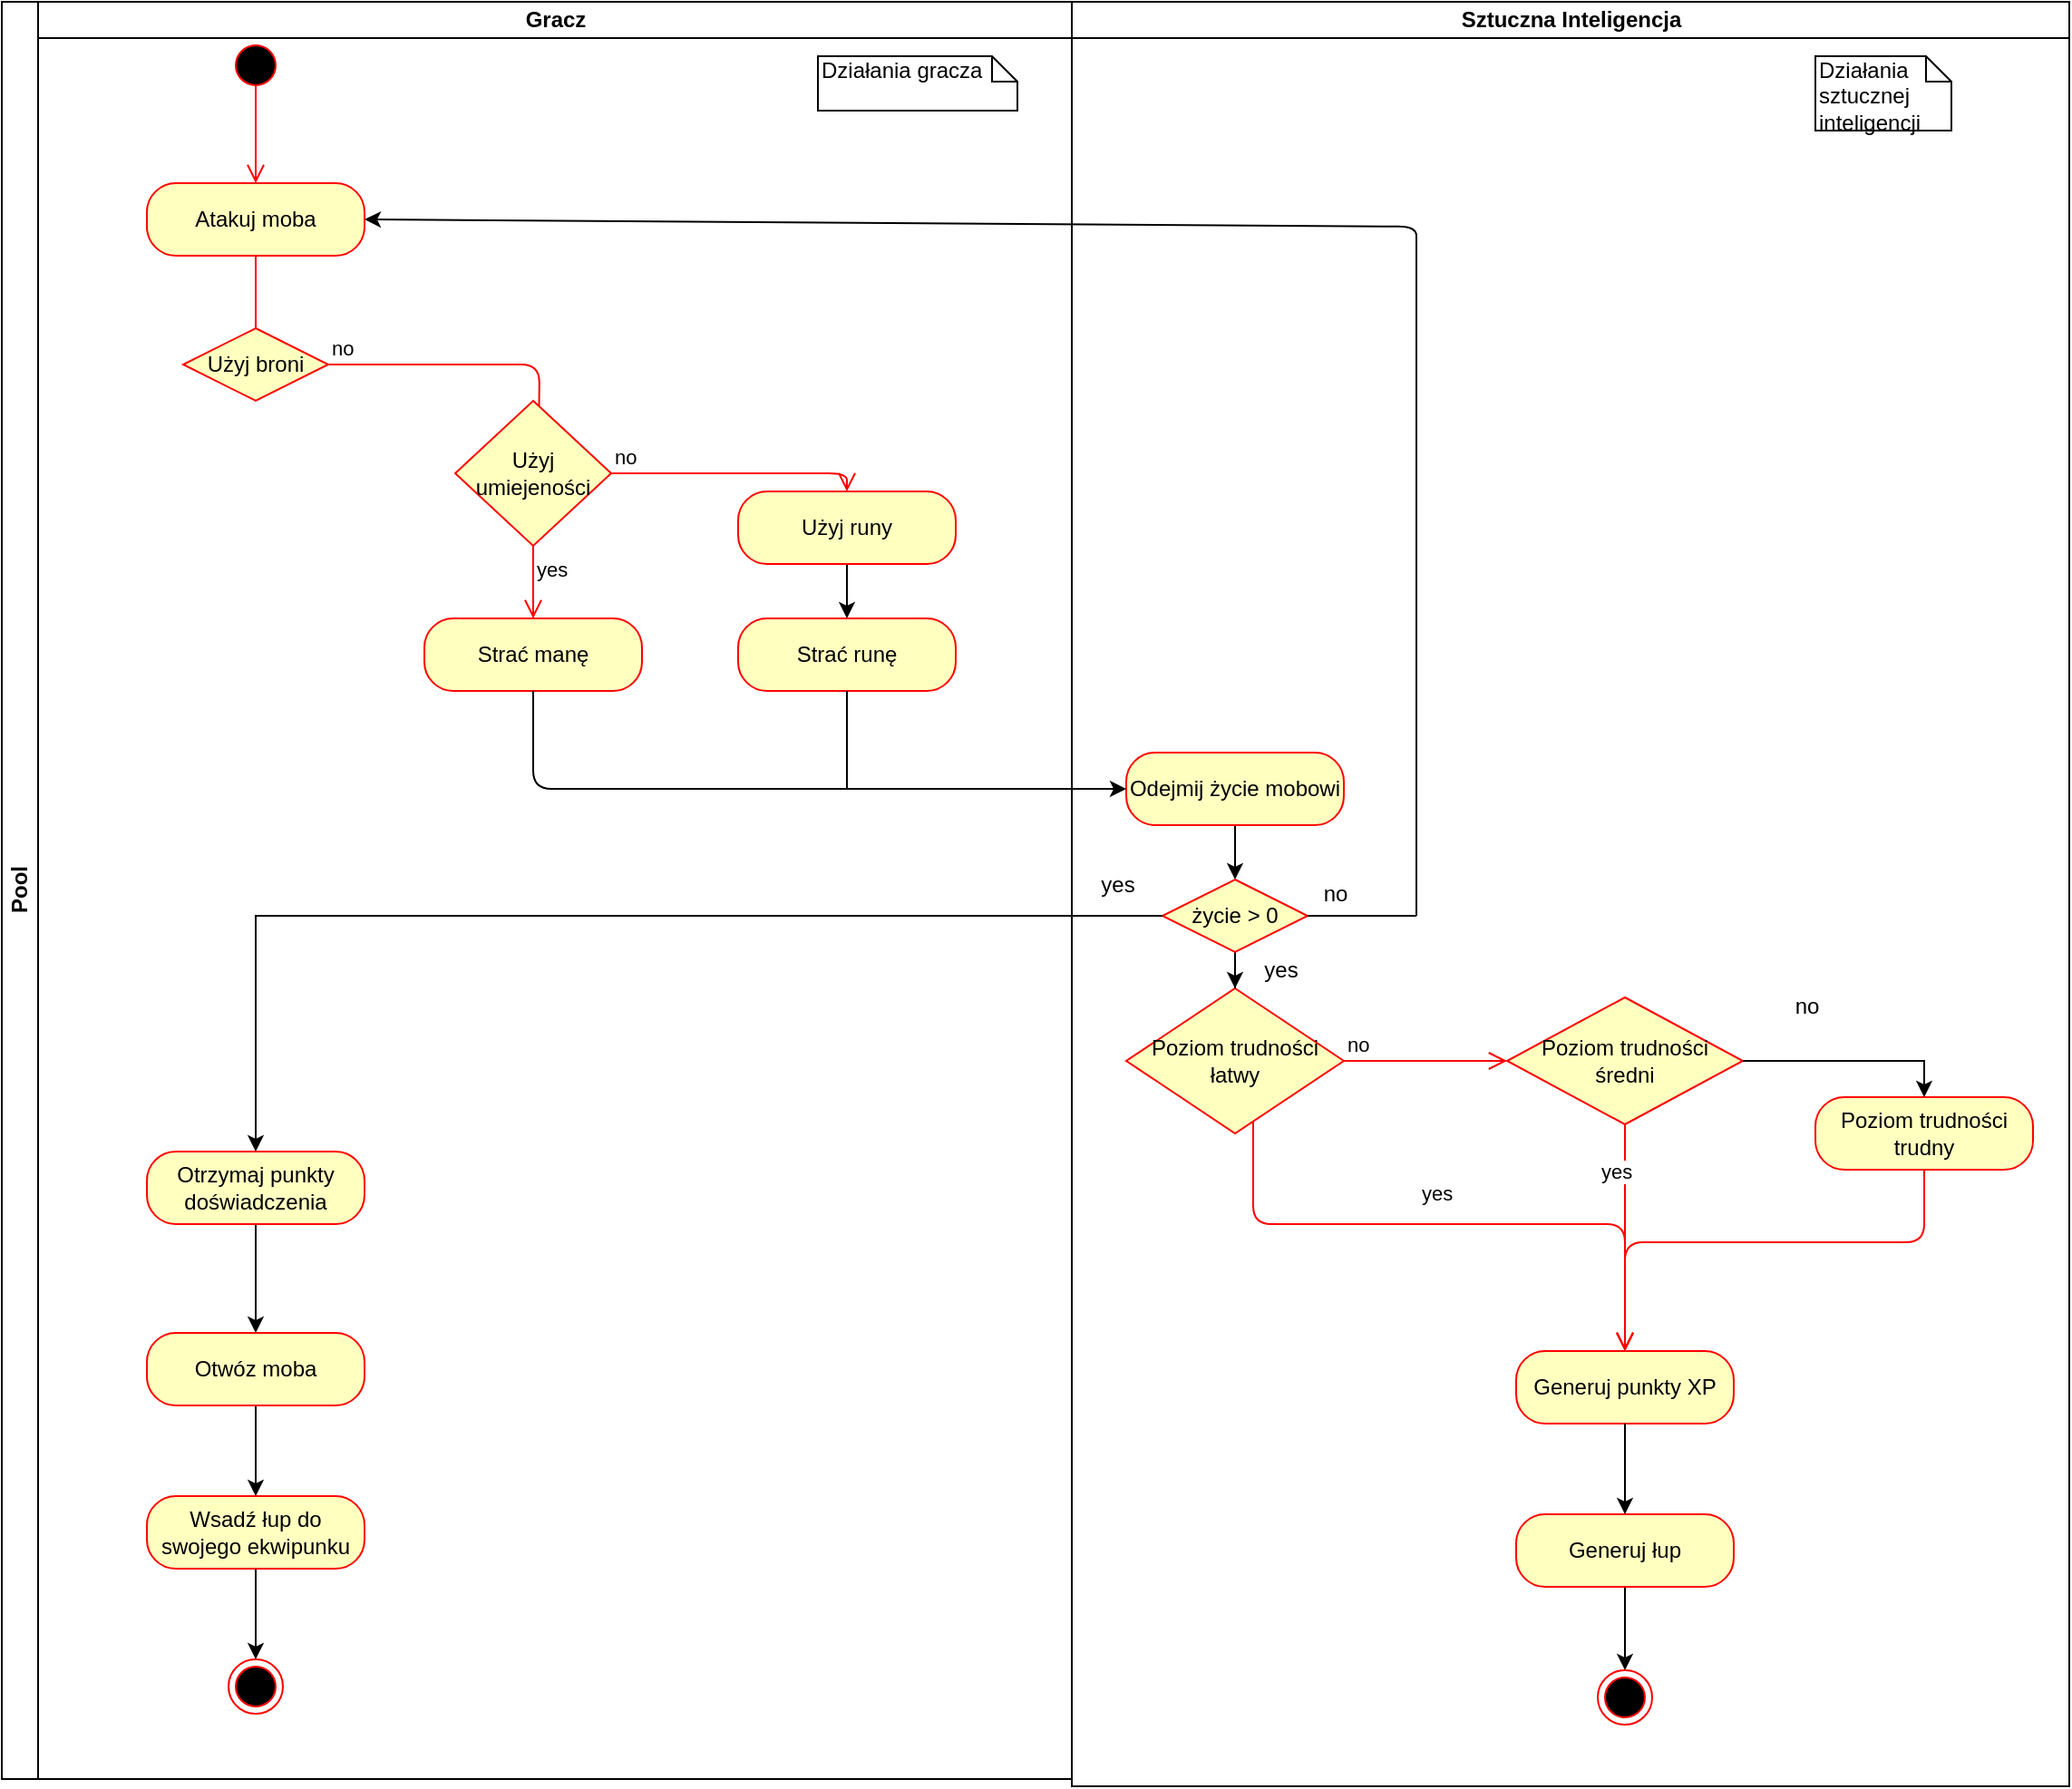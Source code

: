 <mxfile version="13.1.2" type="device"><diagram id="kCLtIP4FyD1E4HOJktOr" name="Page-1"><mxGraphModel dx="1128" dy="934" grid="1" gridSize="10" guides="1" tooltips="1" connect="1" arrows="1" fold="1" page="1" pageScale="1" pageWidth="827" pageHeight="1169" math="0" shadow="0"><root><mxCell id="0"/><mxCell id="1" parent="0"/><mxCell id="jrwNkRC4kxc7RwS_9mCs-22" value="Sztuczna Inteligencja" style="swimlane;html=1;startSize=20;" vertex="1" parent="1"><mxGeometry x="1460" y="16" width="550" height="984" as="geometry"/></mxCell><mxCell id="GoqTRuj0mPEzJ6Y2_KRO-84" value="Działania sztucznej inteligencji" style="shape=note;whiteSpace=wrap;html=1;size=14;verticalAlign=top;align=left;spacingTop=-6;" parent="jrwNkRC4kxc7RwS_9mCs-22" vertex="1"><mxGeometry x="410" y="30" width="75" height="41" as="geometry"/></mxCell><mxCell id="GoqTRuj0mPEzJ6Y2_KRO-54" value="Poziom trudności łatwy" style="rhombus;whiteSpace=wrap;html=1;fillColor=#ffffc0;strokeColor=#ff0000;" parent="jrwNkRC4kxc7RwS_9mCs-22" vertex="1"><mxGeometry x="30" y="544" width="120" height="80" as="geometry"/></mxCell><mxCell id="GoqTRuj0mPEzJ6Y2_KRO-55" value="no" style="edgeStyle=orthogonalEdgeStyle;html=1;align=left;verticalAlign=bottom;endArrow=open;endSize=8;strokeColor=#ff0000;entryX=0;entryY=0.5;entryDx=0;entryDy=0;" parent="jrwNkRC4kxc7RwS_9mCs-22" source="GoqTRuj0mPEzJ6Y2_KRO-54" target="GoqTRuj0mPEzJ6Y2_KRO-57" edge="1"><mxGeometry x="-1" relative="1" as="geometry"><mxPoint x="230" y="594" as="targetPoint"/></mxGeometry></mxCell><mxCell id="GoqTRuj0mPEzJ6Y2_KRO-56" value="yes" style="edgeStyle=orthogonalEdgeStyle;html=1;align=left;verticalAlign=top;endArrow=open;endSize=8;strokeColor=#ff0000;entryX=0.5;entryY=0;entryDx=0;entryDy=0;" parent="jrwNkRC4kxc7RwS_9mCs-22" source="GoqTRuj0mPEzJ6Y2_KRO-54" target="GoqTRuj0mPEzJ6Y2_KRO-64" edge="1"><mxGeometry x="-0.111" y="30" relative="1" as="geometry"><mxPoint x="100" y="694" as="targetPoint"/><Array as="points"><mxPoint x="100" y="674"/><mxPoint x="305" y="674"/></Array><mxPoint as="offset"/></mxGeometry></mxCell><mxCell id="GoqTRuj0mPEzJ6Y2_KRO-57" value="Poziom trudności średni" style="rhombus;whiteSpace=wrap;html=1;fillColor=#ffffc0;strokeColor=#ff0000;" parent="jrwNkRC4kxc7RwS_9mCs-22" vertex="1"><mxGeometry x="240" y="549" width="130" height="70" as="geometry"/></mxCell><mxCell id="GoqTRuj0mPEzJ6Y2_KRO-59" value="yes" style="edgeStyle=orthogonalEdgeStyle;html=1;align=left;verticalAlign=top;endArrow=open;endSize=8;strokeColor=#ff0000;entryX=0.5;entryY=0;entryDx=0;entryDy=0;" parent="jrwNkRC4kxc7RwS_9mCs-22" source="GoqTRuj0mPEzJ6Y2_KRO-57" target="GoqTRuj0mPEzJ6Y2_KRO-64" edge="1"><mxGeometry x="-0.793" y="-15" relative="1" as="geometry"><mxPoint x="305.0" y="714" as="targetPoint"/><mxPoint as="offset"/></mxGeometry></mxCell><mxCell id="GoqTRuj0mPEzJ6Y2_KRO-64" value="Generuj punkty XP" style="rounded=1;whiteSpace=wrap;html=1;arcSize=40;fontColor=#000000;fillColor=#ffffc0;strokeColor=#ff0000;" parent="jrwNkRC4kxc7RwS_9mCs-22" vertex="1"><mxGeometry x="245" y="744" width="120" height="40" as="geometry"/></mxCell><mxCell id="GoqTRuj0mPEzJ6Y2_KRO-68" value="Poziom trudności trudny" style="rounded=1;whiteSpace=wrap;html=1;arcSize=40;fontColor=#000000;fillColor=#ffffc0;strokeColor=#ff0000;" parent="jrwNkRC4kxc7RwS_9mCs-22" vertex="1"><mxGeometry x="410" y="604" width="120" height="40" as="geometry"/></mxCell><mxCell id="GoqTRuj0mPEzJ6Y2_KRO-63" style="edgeStyle=orthogonalEdgeStyle;rounded=0;orthogonalLoop=1;jettySize=auto;html=1;entryX=0.5;entryY=0;entryDx=0;entryDy=0;" parent="jrwNkRC4kxc7RwS_9mCs-22" source="GoqTRuj0mPEzJ6Y2_KRO-57" target="GoqTRuj0mPEzJ6Y2_KRO-68" edge="1"><mxGeometry relative="1" as="geometry"><mxPoint x="430.0" y="564" as="targetPoint"/></mxGeometry></mxCell><mxCell id="GoqTRuj0mPEzJ6Y2_KRO-69" value="" style="edgeStyle=orthogonalEdgeStyle;html=1;verticalAlign=bottom;endArrow=open;endSize=8;strokeColor=#ff0000;entryX=0.5;entryY=0;entryDx=0;entryDy=0;exitX=0.5;exitY=1;exitDx=0;exitDy=0;" parent="jrwNkRC4kxc7RwS_9mCs-22" source="GoqTRuj0mPEzJ6Y2_KRO-68" target="GoqTRuj0mPEzJ6Y2_KRO-64" edge="1"><mxGeometry relative="1" as="geometry"><mxPoint x="500.0" y="714" as="targetPoint"/><Array as="points"><mxPoint x="470" y="684"/><mxPoint x="305" y="684"/></Array></mxGeometry></mxCell><mxCell id="GoqTRuj0mPEzJ6Y2_KRO-70" value="no" style="text;html=1;align=center;verticalAlign=middle;resizable=0;points=[];autosize=1;" parent="jrwNkRC4kxc7RwS_9mCs-22" vertex="1"><mxGeometry x="390" y="544" width="30" height="20" as="geometry"/></mxCell><mxCell id="jrwNkRC4kxc7RwS_9mCs-35" style="edgeStyle=orthogonalEdgeStyle;rounded=0;orthogonalLoop=1;jettySize=auto;html=1;" edge="1" parent="jrwNkRC4kxc7RwS_9mCs-22" source="GoqTRuj0mPEzJ6Y2_KRO-74" target="jrwNkRC4kxc7RwS_9mCs-33"><mxGeometry relative="1" as="geometry"/></mxCell><mxCell id="GoqTRuj0mPEzJ6Y2_KRO-74" value="Generuj łup" style="rounded=1;whiteSpace=wrap;html=1;arcSize=40;fontColor=#000000;fillColor=#ffffc0;strokeColor=#ff0000;" parent="jrwNkRC4kxc7RwS_9mCs-22" vertex="1"><mxGeometry x="245" y="834" width="120" height="40" as="geometry"/></mxCell><mxCell id="GoqTRuj0mPEzJ6Y2_KRO-78" style="edgeStyle=orthogonalEdgeStyle;rounded=0;orthogonalLoop=1;jettySize=auto;html=1;entryX=0.5;entryY=0;entryDx=0;entryDy=0;" parent="jrwNkRC4kxc7RwS_9mCs-22" source="GoqTRuj0mPEzJ6Y2_KRO-64" target="GoqTRuj0mPEzJ6Y2_KRO-74" edge="1"><mxGeometry relative="1" as="geometry"/></mxCell><mxCell id="jrwNkRC4kxc7RwS_9mCs-33" value="" style="ellipse;html=1;shape=endState;fillColor=#000000;strokeColor=#ff0000;" vertex="1" parent="jrwNkRC4kxc7RwS_9mCs-22"><mxGeometry x="290" y="920" width="30" height="30" as="geometry"/></mxCell><mxCell id="jrwNkRC4kxc7RwS_9mCs-38" style="edgeStyle=orthogonalEdgeStyle;rounded=0;orthogonalLoop=1;jettySize=auto;html=1;entryX=0.5;entryY=0;entryDx=0;entryDy=0;" edge="1" parent="jrwNkRC4kxc7RwS_9mCs-22" source="GoqTRuj0mPEzJ6Y2_KRO-29" target="GoqTRuj0mPEzJ6Y2_KRO-41"><mxGeometry relative="1" as="geometry"/></mxCell><mxCell id="GoqTRuj0mPEzJ6Y2_KRO-29" value="Odejmij życie mobowi" style="rounded=1;whiteSpace=wrap;html=1;arcSize=40;fontColor=#000000;fillColor=#ffffc0;strokeColor=#ff0000;" parent="jrwNkRC4kxc7RwS_9mCs-22" vertex="1"><mxGeometry x="30" y="414" width="120" height="40" as="geometry"/></mxCell><mxCell id="jrwNkRC4kxc7RwS_9mCs-39" style="edgeStyle=orthogonalEdgeStyle;rounded=0;orthogonalLoop=1;jettySize=auto;html=1;" edge="1" parent="jrwNkRC4kxc7RwS_9mCs-22" source="GoqTRuj0mPEzJ6Y2_KRO-41" target="GoqTRuj0mPEzJ6Y2_KRO-54"><mxGeometry relative="1" as="geometry"/></mxCell><mxCell id="GoqTRuj0mPEzJ6Y2_KRO-41" value="życie &amp;gt; 0" style="rhombus;whiteSpace=wrap;html=1;fillColor=#ffffc0;strokeColor=#ff0000;" parent="jrwNkRC4kxc7RwS_9mCs-22" vertex="1"><mxGeometry x="50" y="484" width="80" height="40" as="geometry"/></mxCell><mxCell id="jrwNkRC4kxc7RwS_9mCs-29" value="yes" style="text;html=1;align=center;verticalAlign=middle;resizable=0;points=[];autosize=1;" vertex="1" parent="jrwNkRC4kxc7RwS_9mCs-22"><mxGeometry x="10" y="477" width="30" height="20" as="geometry"/></mxCell><mxCell id="jrwNkRC4kxc7RwS_9mCs-40" value="yes" style="text;html=1;align=center;verticalAlign=middle;resizable=0;points=[];autosize=1;" vertex="1" parent="jrwNkRC4kxc7RwS_9mCs-22"><mxGeometry x="100" y="524" width="30" height="20" as="geometry"/></mxCell><mxCell id="jrwNkRC4kxc7RwS_9mCs-41" value="" style="endArrow=none;html=1;exitX=1;exitY=0.5;exitDx=0;exitDy=0;" edge="1" parent="jrwNkRC4kxc7RwS_9mCs-22" source="GoqTRuj0mPEzJ6Y2_KRO-41"><mxGeometry width="50" height="50" relative="1" as="geometry"><mxPoint x="230" y="404" as="sourcePoint"/><mxPoint x="190" y="504" as="targetPoint"/></mxGeometry></mxCell><mxCell id="jrwNkRC4kxc7RwS_9mCs-42" value="" style="endArrow=none;html=1;" edge="1" parent="jrwNkRC4kxc7RwS_9mCs-22"><mxGeometry width="50" height="50" relative="1" as="geometry"><mxPoint x="190" y="504" as="sourcePoint"/><mxPoint x="190" y="134" as="targetPoint"/></mxGeometry></mxCell><mxCell id="jrwNkRC4kxc7RwS_9mCs-43" value="" style="endArrow=classic;html=1;entryX=1;entryY=0.5;entryDx=0;entryDy=0;" edge="1" parent="jrwNkRC4kxc7RwS_9mCs-22" target="GoqTRuj0mPEzJ6Y2_KRO-22"><mxGeometry width="50" height="50" relative="1" as="geometry"><mxPoint x="190" y="134" as="sourcePoint"/><mxPoint x="210" y="134" as="targetPoint"/><Array as="points"><mxPoint x="190" y="124"/></Array></mxGeometry></mxCell><mxCell id="jrwNkRC4kxc7RwS_9mCs-44" value="no" style="text;html=1;align=center;verticalAlign=middle;resizable=0;points=[];autosize=1;" vertex="1" parent="jrwNkRC4kxc7RwS_9mCs-22"><mxGeometry x="130" y="482" width="30" height="20" as="geometry"/></mxCell><mxCell id="jrwNkRC4kxc7RwS_9mCs-20" value="Pool" style="swimlane;html=1;childLayout=stackLayout;resizeParent=1;resizeParentMax=0;startSize=20;horizontal=0;horizontalStack=1;" vertex="1" parent="1"><mxGeometry x="870" y="16" width="590" height="980" as="geometry"/></mxCell><mxCell id="jrwNkRC4kxc7RwS_9mCs-21" value="Gracz" style="swimlane;html=1;startSize=20;" vertex="1" parent="jrwNkRC4kxc7RwS_9mCs-20"><mxGeometry x="20" width="570" height="980" as="geometry"/></mxCell><mxCell id="GoqTRuj0mPEzJ6Y2_KRO-2" value="" style="edgeStyle=orthogonalEdgeStyle;html=1;verticalAlign=bottom;endArrow=open;endSize=8;strokeColor=#ff0000;" parent="jrwNkRC4kxc7RwS_9mCs-21" edge="1"><mxGeometry relative="1" as="geometry"><mxPoint x="120" y="100" as="targetPoint"/><mxPoint x="120" y="40" as="sourcePoint"/></mxGeometry></mxCell><mxCell id="GoqTRuj0mPEzJ6Y2_KRO-3" value="" style="ellipse;html=1;shape=endState;fillColor=#000000;strokeColor=#ff0000;" parent="jrwNkRC4kxc7RwS_9mCs-21" vertex="1"><mxGeometry x="105" y="914" width="30" height="30" as="geometry"/></mxCell><mxCell id="GoqTRuj0mPEzJ6Y2_KRO-1" value="" style="ellipse;html=1;shape=startState;fillColor=#000000;strokeColor=#ff0000;" parent="jrwNkRC4kxc7RwS_9mCs-21" vertex="1"><mxGeometry x="105" y="20" width="30" height="30" as="geometry"/></mxCell><mxCell id="GoqTRuj0mPEzJ6Y2_KRO-22" value="Atakuj moba" style="rounded=1;whiteSpace=wrap;html=1;arcSize=40;fontColor=#000000;fillColor=#ffffc0;strokeColor=#ff0000;" parent="jrwNkRC4kxc7RwS_9mCs-21" vertex="1"><mxGeometry x="60" y="100" width="120" height="40" as="geometry"/></mxCell><mxCell id="GoqTRuj0mPEzJ6Y2_KRO-23" value="" style="edgeStyle=orthogonalEdgeStyle;html=1;verticalAlign=bottom;endArrow=open;endSize=8;strokeColor=#ff0000;entryX=0.5;entryY=0;entryDx=0;entryDy=0;" parent="jrwNkRC4kxc7RwS_9mCs-21" source="GoqTRuj0mPEzJ6Y2_KRO-22" edge="1"><mxGeometry relative="1" as="geometry"><mxPoint x="120" y="200" as="targetPoint"/></mxGeometry></mxCell><mxCell id="GoqTRuj0mPEzJ6Y2_KRO-31" value="Użyj broni" style="rhombus;whiteSpace=wrap;html=1;fillColor=#ffffc0;strokeColor=#ff0000;" parent="jrwNkRC4kxc7RwS_9mCs-21" vertex="1"><mxGeometry x="80" y="180" width="80" height="40" as="geometry"/></mxCell><mxCell id="GoqTRuj0mPEzJ6Y2_KRO-32" value="no" style="edgeStyle=orthogonalEdgeStyle;html=1;align=left;verticalAlign=bottom;endArrow=open;endSize=8;strokeColor=#ff0000;" parent="jrwNkRC4kxc7RwS_9mCs-21" source="GoqTRuj0mPEzJ6Y2_KRO-31" edge="1"><mxGeometry x="-1" relative="1" as="geometry"><mxPoint x="276" y="245" as="targetPoint"/></mxGeometry></mxCell><mxCell id="GoqTRuj0mPEzJ6Y2_KRO-35" value="no" style="edgeStyle=orthogonalEdgeStyle;html=1;align=left;verticalAlign=bottom;endArrow=open;endSize=8;strokeColor=#ff0000;entryX=0.5;entryY=0;entryDx=0;entryDy=0;" parent="jrwNkRC4kxc7RwS_9mCs-21" source="GoqTRuj0mPEzJ6Y2_KRO-34" target="GoqTRuj0mPEzJ6Y2_KRO-37" edge="1"><mxGeometry x="-1" relative="1" as="geometry"><mxPoint x="416" y="280" as="targetPoint"/></mxGeometry></mxCell><mxCell id="GoqTRuj0mPEzJ6Y2_KRO-36" value="yes" style="edgeStyle=orthogonalEdgeStyle;html=1;align=left;verticalAlign=top;endArrow=open;endSize=8;strokeColor=#ff0000;entryX=0.5;entryY=0;entryDx=0;entryDy=0;" parent="jrwNkRC4kxc7RwS_9mCs-21" source="GoqTRuj0mPEzJ6Y2_KRO-34" target="GoqTRuj0mPEzJ6Y2_KRO-24" edge="1"><mxGeometry x="-1" relative="1" as="geometry"><mxPoint x="276" y="320" as="targetPoint"/></mxGeometry></mxCell><mxCell id="GoqTRuj0mPEzJ6Y2_KRO-44" style="edgeStyle=orthogonalEdgeStyle;rounded=0;orthogonalLoop=1;jettySize=auto;html=1;entryX=0.5;entryY=0;entryDx=0;entryDy=0;" parent="jrwNkRC4kxc7RwS_9mCs-21" source="GoqTRuj0mPEzJ6Y2_KRO-37" target="GoqTRuj0mPEzJ6Y2_KRO-39" edge="1"><mxGeometry relative="1" as="geometry"/></mxCell><mxCell id="GoqTRuj0mPEzJ6Y2_KRO-99" style="edgeStyle=orthogonalEdgeStyle;rounded=0;orthogonalLoop=1;jettySize=auto;html=1;entryX=0.5;entryY=0;entryDx=0;entryDy=0;" parent="jrwNkRC4kxc7RwS_9mCs-21" source="GoqTRuj0mPEzJ6Y2_KRO-91" target="GoqTRuj0mPEzJ6Y2_KRO-97" edge="1"><mxGeometry relative="1" as="geometry"/></mxCell><mxCell id="GoqTRuj0mPEzJ6Y2_KRO-91" value="Otwóz moba" style="rounded=1;whiteSpace=wrap;html=1;arcSize=40;fontColor=#000000;fillColor=#ffffc0;strokeColor=#ff0000;" parent="jrwNkRC4kxc7RwS_9mCs-21" vertex="1"><mxGeometry x="60" y="734" width="120" height="40" as="geometry"/></mxCell><mxCell id="GoqTRuj0mPEzJ6Y2_KRO-95" style="edgeStyle=orthogonalEdgeStyle;rounded=0;orthogonalLoop=1;jettySize=auto;html=1;" parent="jrwNkRC4kxc7RwS_9mCs-21" source="GoqTRuj0mPEzJ6Y2_KRO-93" target="GoqTRuj0mPEzJ6Y2_KRO-91" edge="1"><mxGeometry relative="1" as="geometry"/></mxCell><mxCell id="GoqTRuj0mPEzJ6Y2_KRO-93" value="Otrzymaj punkty doświadczenia" style="rounded=1;whiteSpace=wrap;html=1;arcSize=40;fontColor=#000000;fillColor=#ffffc0;strokeColor=#ff0000;" parent="jrwNkRC4kxc7RwS_9mCs-21" vertex="1"><mxGeometry x="60" y="634" width="120" height="40" as="geometry"/></mxCell><mxCell id="jrwNkRC4kxc7RwS_9mCs-34" style="edgeStyle=orthogonalEdgeStyle;rounded=0;orthogonalLoop=1;jettySize=auto;html=1;entryX=0.5;entryY=0;entryDx=0;entryDy=0;" edge="1" parent="jrwNkRC4kxc7RwS_9mCs-21" source="GoqTRuj0mPEzJ6Y2_KRO-97" target="GoqTRuj0mPEzJ6Y2_KRO-3"><mxGeometry relative="1" as="geometry"/></mxCell><mxCell id="GoqTRuj0mPEzJ6Y2_KRO-97" value="Wsadź łup do swojego ekwipunku" style="rounded=1;whiteSpace=wrap;html=1;arcSize=40;fontColor=#000000;fillColor=#ffffc0;strokeColor=#ff0000;" parent="jrwNkRC4kxc7RwS_9mCs-21" vertex="1"><mxGeometry x="60" y="824" width="120" height="40" as="geometry"/></mxCell><mxCell id="GoqTRuj0mPEzJ6Y2_KRO-37" value="Użyj runy" style="rounded=1;whiteSpace=wrap;html=1;arcSize=40;fontColor=#000000;fillColor=#ffffc0;strokeColor=#ff0000;" parent="jrwNkRC4kxc7RwS_9mCs-21" vertex="1"><mxGeometry x="386" y="270" width="120" height="40" as="geometry"/></mxCell><mxCell id="GoqTRuj0mPEzJ6Y2_KRO-34" value="Użyj umiejeności" style="rhombus;whiteSpace=wrap;html=1;fillColor=#ffffc0;strokeColor=#ff0000;" parent="jrwNkRC4kxc7RwS_9mCs-21" vertex="1"><mxGeometry x="230" y="220" width="86" height="80" as="geometry"/></mxCell><mxCell id="GoqTRuj0mPEzJ6Y2_KRO-24" value="Strać manę" style="rounded=1;whiteSpace=wrap;html=1;arcSize=40;fontColor=#000000;fillColor=#ffffc0;strokeColor=#ff0000;" parent="jrwNkRC4kxc7RwS_9mCs-21" vertex="1"><mxGeometry x="213" y="340" width="120" height="40" as="geometry"/></mxCell><mxCell id="GoqTRuj0mPEzJ6Y2_KRO-39" value="Strać runę" style="rounded=1;whiteSpace=wrap;html=1;arcSize=40;fontColor=#000000;fillColor=#ffffc0;strokeColor=#ff0000;" parent="jrwNkRC4kxc7RwS_9mCs-21" vertex="1"><mxGeometry x="386" y="340" width="120" height="40" as="geometry"/></mxCell><mxCell id="GoqTRuj0mPEzJ6Y2_KRO-111" value="Działania gracza" style="shape=note;whiteSpace=wrap;html=1;size=14;verticalAlign=top;align=left;spacingTop=-6;" parent="jrwNkRC4kxc7RwS_9mCs-21" vertex="1"><mxGeometry x="430" y="30" width="110" height="30" as="geometry"/></mxCell><mxCell id="jrwNkRC4kxc7RwS_9mCs-37" value="" style="endArrow=none;html=1;exitX=0.5;exitY=1;exitDx=0;exitDy=0;" edge="1" parent="jrwNkRC4kxc7RwS_9mCs-21" source="GoqTRuj0mPEzJ6Y2_KRO-24"><mxGeometry width="50" height="50" relative="1" as="geometry"><mxPoint x="290" y="504" as="sourcePoint"/><mxPoint x="450" y="434" as="targetPoint"/><Array as="points"><mxPoint x="273" y="434"/></Array></mxGeometry></mxCell><mxCell id="jrwNkRC4kxc7RwS_9mCs-36" style="edgeStyle=orthogonalEdgeStyle;rounded=0;orthogonalLoop=1;jettySize=auto;html=1;entryX=0;entryY=0.5;entryDx=0;entryDy=0;" edge="1" parent="1" source="GoqTRuj0mPEzJ6Y2_KRO-39" target="GoqTRuj0mPEzJ6Y2_KRO-29"><mxGeometry relative="1" as="geometry"><Array as="points"><mxPoint x="1336" y="450"/></Array></mxGeometry></mxCell><mxCell id="jrwNkRC4kxc7RwS_9mCs-27" style="edgeStyle=orthogonalEdgeStyle;rounded=0;orthogonalLoop=1;jettySize=auto;html=1;entryX=0.5;entryY=0;entryDx=0;entryDy=0;" edge="1" parent="1" source="GoqTRuj0mPEzJ6Y2_KRO-41" target="GoqTRuj0mPEzJ6Y2_KRO-93"><mxGeometry relative="1" as="geometry"/></mxCell></root></mxGraphModel></diagram></mxfile>